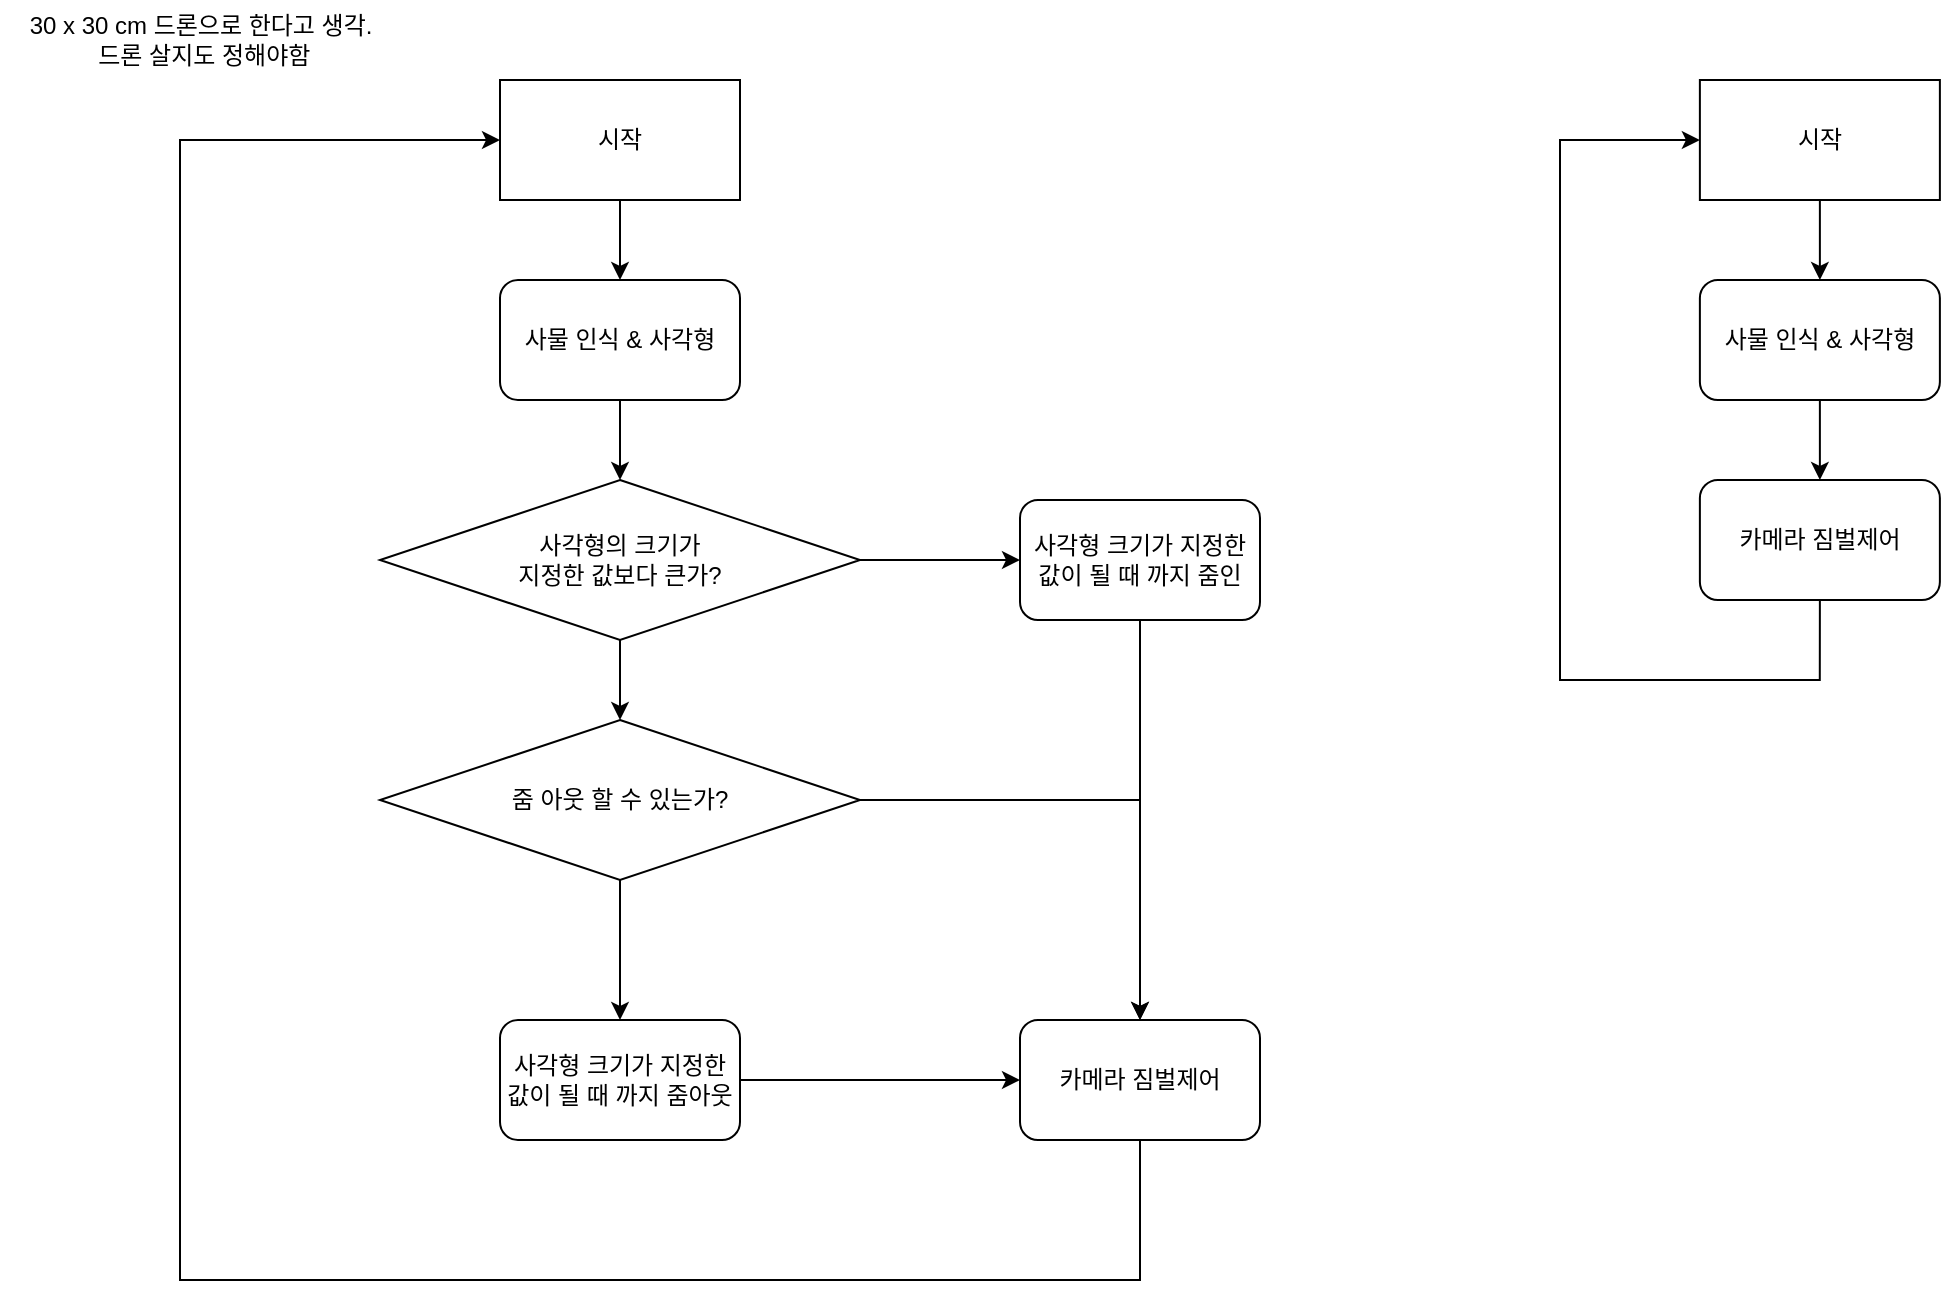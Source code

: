<mxfile version="21.0.8" type="github">
  <diagram name="페이지-1" id="qE8Q69KzwMaXqszVzvKh">
    <mxGraphModel dx="1235" dy="674" grid="1" gridSize="10" guides="1" tooltips="1" connect="1" arrows="1" fold="1" page="1" pageScale="1" pageWidth="3300" pageHeight="4681" math="0" shadow="0">
      <root>
        <mxCell id="0" />
        <mxCell id="1" parent="0" />
        <mxCell id="jkfI4BHD5sDQ433wXTqG-16" style="edgeStyle=orthogonalEdgeStyle;rounded=0;orthogonalLoop=1;jettySize=auto;html=1;exitX=0.5;exitY=1;exitDx=0;exitDy=0;entryX=0.5;entryY=0;entryDx=0;entryDy=0;" parent="1" source="jkfI4BHD5sDQ433wXTqG-1" target="jkfI4BHD5sDQ433wXTqG-6" edge="1">
          <mxGeometry relative="1" as="geometry" />
        </mxCell>
        <mxCell id="jkfI4BHD5sDQ433wXTqG-1" value="사물 인식 &amp;amp; 사각형" style="rounded=1;whiteSpace=wrap;html=1;" parent="1" vertex="1">
          <mxGeometry x="320" y="280" width="120" height="60" as="geometry" />
        </mxCell>
        <mxCell id="jkfI4BHD5sDQ433wXTqG-5" value="30 x 30 cm 드론으로 한다고 생각.&lt;br&gt;&amp;nbsp;드론 살지도 정해야함" style="text;html=1;align=center;verticalAlign=middle;resizable=0;points=[];autosize=1;strokeColor=none;fillColor=none;" parent="1" vertex="1">
          <mxGeometry x="70" y="140" width="200" height="40" as="geometry" />
        </mxCell>
        <mxCell id="jkfI4BHD5sDQ433wXTqG-14" style="edgeStyle=orthogonalEdgeStyle;rounded=0;orthogonalLoop=1;jettySize=auto;html=1;exitX=0.5;exitY=1;exitDx=0;exitDy=0;entryX=0.5;entryY=0;entryDx=0;entryDy=0;" parent="1" source="jkfI4BHD5sDQ433wXTqG-6" target="jkfI4BHD5sDQ433wXTqG-12" edge="1">
          <mxGeometry relative="1" as="geometry" />
        </mxCell>
        <mxCell id="jkfI4BHD5sDQ433wXTqG-21" style="edgeStyle=orthogonalEdgeStyle;rounded=0;orthogonalLoop=1;jettySize=auto;html=1;" parent="1" source="jkfI4BHD5sDQ433wXTqG-6" target="jkfI4BHD5sDQ433wXTqG-8" edge="1">
          <mxGeometry relative="1" as="geometry" />
        </mxCell>
        <mxCell id="jkfI4BHD5sDQ433wXTqG-6" value="사각형의 크기가 &lt;br&gt;지정한 값보다 큰가?" style="rhombus;whiteSpace=wrap;html=1;" parent="1" vertex="1">
          <mxGeometry x="260" y="380" width="240" height="80" as="geometry" />
        </mxCell>
        <mxCell id="jkfI4BHD5sDQ433wXTqG-26" style="edgeStyle=orthogonalEdgeStyle;rounded=0;orthogonalLoop=1;jettySize=auto;html=1;entryX=0;entryY=0.5;entryDx=0;entryDy=0;" parent="1" source="jkfI4BHD5sDQ433wXTqG-7" target="jkfI4BHD5sDQ433wXTqG-25" edge="1">
          <mxGeometry relative="1" as="geometry">
            <Array as="points">
              <mxPoint x="640" y="780" />
              <mxPoint x="160" y="780" />
              <mxPoint x="160" y="210" />
            </Array>
          </mxGeometry>
        </mxCell>
        <mxCell id="jkfI4BHD5sDQ433wXTqG-7" value="카메라 짐벌제어" style="rounded=1;whiteSpace=wrap;html=1;" parent="1" vertex="1">
          <mxGeometry x="580" y="650" width="120" height="60" as="geometry" />
        </mxCell>
        <mxCell id="jkfI4BHD5sDQ433wXTqG-22" style="edgeStyle=orthogonalEdgeStyle;rounded=0;orthogonalLoop=1;jettySize=auto;html=1;entryX=0.5;entryY=0;entryDx=0;entryDy=0;" parent="1" source="jkfI4BHD5sDQ433wXTqG-8" target="jkfI4BHD5sDQ433wXTqG-7" edge="1">
          <mxGeometry relative="1" as="geometry">
            <mxPoint x="640" y="600" as="targetPoint" />
          </mxGeometry>
        </mxCell>
        <mxCell id="jkfI4BHD5sDQ433wXTqG-8" value="사각형 크기가 지정한 값이 될 때 까지 줌인" style="rounded=1;whiteSpace=wrap;html=1;" parent="1" vertex="1">
          <mxGeometry x="580" y="390" width="120" height="60" as="geometry" />
        </mxCell>
        <mxCell id="jkfI4BHD5sDQ433wXTqG-13" style="edgeStyle=orthogonalEdgeStyle;rounded=0;orthogonalLoop=1;jettySize=auto;html=1;" parent="1" source="jkfI4BHD5sDQ433wXTqG-12" target="jkfI4BHD5sDQ433wXTqG-7" edge="1">
          <mxGeometry relative="1" as="geometry">
            <Array as="points">
              <mxPoint x="640" y="540" />
            </Array>
          </mxGeometry>
        </mxCell>
        <mxCell id="jkfI4BHD5sDQ433wXTqG-19" style="edgeStyle=orthogonalEdgeStyle;rounded=0;orthogonalLoop=1;jettySize=auto;html=1;exitX=0.5;exitY=1;exitDx=0;exitDy=0;" parent="1" source="jkfI4BHD5sDQ433wXTqG-12" target="jkfI4BHD5sDQ433wXTqG-18" edge="1">
          <mxGeometry relative="1" as="geometry" />
        </mxCell>
        <mxCell id="jkfI4BHD5sDQ433wXTqG-12" value="줌 아웃 할 수 있는가?" style="rhombus;whiteSpace=wrap;html=1;" parent="1" vertex="1">
          <mxGeometry x="260" y="500" width="240" height="80" as="geometry" />
        </mxCell>
        <mxCell id="jkfI4BHD5sDQ433wXTqG-20" style="edgeStyle=orthogonalEdgeStyle;rounded=0;orthogonalLoop=1;jettySize=auto;html=1;" parent="1" source="jkfI4BHD5sDQ433wXTqG-18" target="jkfI4BHD5sDQ433wXTqG-7" edge="1">
          <mxGeometry relative="1" as="geometry" />
        </mxCell>
        <mxCell id="jkfI4BHD5sDQ433wXTqG-18" value="사각형 크기가 지정한 값이 될 때 까지 줌아웃" style="rounded=1;whiteSpace=wrap;html=1;" parent="1" vertex="1">
          <mxGeometry x="320" y="650" width="120" height="60" as="geometry" />
        </mxCell>
        <mxCell id="jkfI4BHD5sDQ433wXTqG-27" style="edgeStyle=orthogonalEdgeStyle;rounded=0;orthogonalLoop=1;jettySize=auto;html=1;entryX=0.5;entryY=0;entryDx=0;entryDy=0;" parent="1" source="jkfI4BHD5sDQ433wXTqG-25" target="jkfI4BHD5sDQ433wXTqG-1" edge="1">
          <mxGeometry relative="1" as="geometry" />
        </mxCell>
        <mxCell id="jkfI4BHD5sDQ433wXTqG-25" value="시작" style="rounded=0;whiteSpace=wrap;html=1;" parent="1" vertex="1">
          <mxGeometry x="320" y="180" width="120" height="60" as="geometry" />
        </mxCell>
        <mxCell id="H93AGvc3Vheq3xLvHCYU-2" style="edgeStyle=orthogonalEdgeStyle;rounded=0;orthogonalLoop=1;jettySize=auto;html=1;entryX=0.5;entryY=0;entryDx=0;entryDy=0;" edge="1" parent="1" source="jkfI4BHD5sDQ433wXTqG-29" target="jkfI4BHD5sDQ433wXTqG-34">
          <mxGeometry relative="1" as="geometry" />
        </mxCell>
        <mxCell id="jkfI4BHD5sDQ433wXTqG-29" value="사물 인식 &amp;amp; 사각형" style="rounded=1;whiteSpace=wrap;html=1;" parent="1" vertex="1">
          <mxGeometry x="919.94" y="280" width="120" height="60" as="geometry" />
        </mxCell>
        <mxCell id="H93AGvc3Vheq3xLvHCYU-3" style="edgeStyle=orthogonalEdgeStyle;rounded=0;orthogonalLoop=1;jettySize=auto;html=1;exitX=0.5;exitY=1;exitDx=0;exitDy=0;entryX=0;entryY=0.5;entryDx=0;entryDy=0;" edge="1" parent="1" source="jkfI4BHD5sDQ433wXTqG-34" target="jkfI4BHD5sDQ433wXTqG-43">
          <mxGeometry relative="1" as="geometry">
            <Array as="points">
              <mxPoint x="980" y="480" />
              <mxPoint x="850" y="480" />
              <mxPoint x="850" y="210" />
            </Array>
          </mxGeometry>
        </mxCell>
        <mxCell id="jkfI4BHD5sDQ433wXTqG-34" value="카메라 짐벌제어" style="rounded=1;whiteSpace=wrap;html=1;" parent="1" vertex="1">
          <mxGeometry x="919.94" y="380" width="120" height="60" as="geometry" />
        </mxCell>
        <mxCell id="jkfI4BHD5sDQ433wXTqG-42" style="edgeStyle=orthogonalEdgeStyle;rounded=0;orthogonalLoop=1;jettySize=auto;html=1;entryX=0.5;entryY=0;entryDx=0;entryDy=0;" parent="1" source="jkfI4BHD5sDQ433wXTqG-43" target="jkfI4BHD5sDQ433wXTqG-29" edge="1">
          <mxGeometry relative="1" as="geometry" />
        </mxCell>
        <mxCell id="jkfI4BHD5sDQ433wXTqG-43" value="시작" style="rounded=0;whiteSpace=wrap;html=1;" parent="1" vertex="1">
          <mxGeometry x="919.94" y="180" width="120" height="60" as="geometry" />
        </mxCell>
      </root>
    </mxGraphModel>
  </diagram>
</mxfile>
